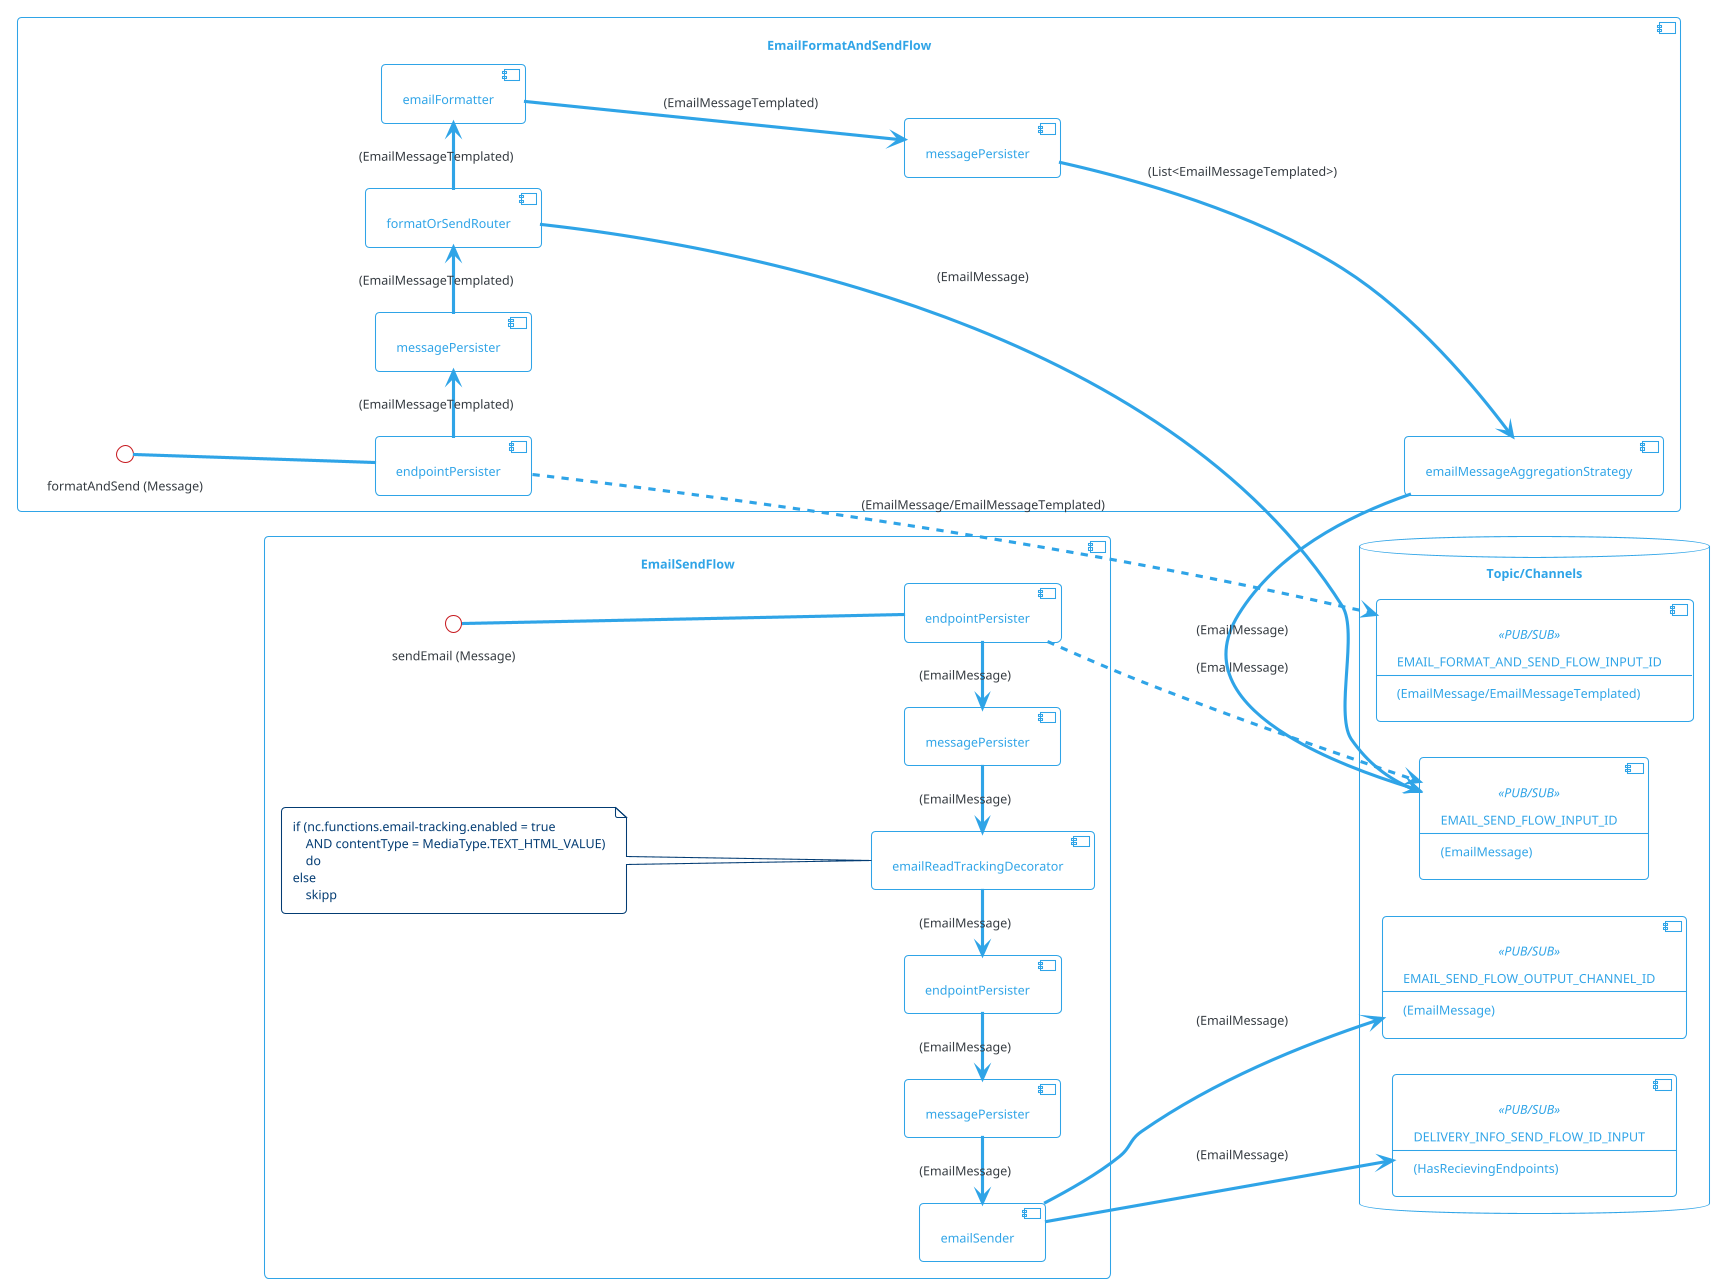 @startuml

!theme cerulean-outline

left to right direction

skinparam backgroundcolor White
skinparam component {
    backgroundColor<<user defined>> LightGray
}
/'
database "PostgreSQL" {
    [nc_message]
    [nc_endpoint]
}
'/

database "Topic/Channels" {
    component EMAIL_FORMAT_AND_SEND_FLOW_INPUT_ID<<PUB/SUB>>[
        EMAIL_FORMAT_AND_SEND_FLOW_INPUT_ID
        --
        (EmailMessage/EmailMessageTemplated)
    ]

    component EMAIL_SEND_FLOW_INPUT_ID<<PUB/SUB>>[
        EMAIL_SEND_FLOW_INPUT_ID
        --
        (EmailMessage)
    ]

    component EMAIL_SEND_FLOW_OUTPUT_CHANNEL_ID<<PUB/SUB>>[
        EMAIL_SEND_FLOW_OUTPUT_CHANNEL_ID
        --
        (EmailMessage)
    ]

    component DELIVERY_INFO_SEND_FLOW_ID_INPUT<<PUB/SUB>>  [
        DELIVERY_INFO_SEND_FLOW_ID_INPUT
        --
        (HasRecievingEndpoints)
    ]

}

component "EmailSendFlow" {
    [endpointPersister] as endpointPersister1
    [messagePersister] as messagePersister1
    [emailReadTrackingDecorator]
    [endpointPersister] as endpointPersister2
    [messagePersister] as messagePersister2
    [emailSender]

    endpointPersister1 -l-> messagePersister1: (EmailMessage)
    messagePersister1 -l-> emailReadTrackingDecorator: (EmailMessage)
    emailReadTrackingDecorator -l-> endpointPersister2: (EmailMessage)
    endpointPersister2 -l-> messagePersister2: (EmailMessage)
    messagePersister2 -l-> emailSender: (EmailMessage)

 '   messagePersister --> nc_message: (EmailMessage)
'  endpointPersister --> nc_endpoint: (List<RecievingEndpoint>)

    endpointPersister1 ..> EMAIL_SEND_FLOW_INPUT_ID : (EmailMessage) 
    emailSender --> EMAIL_SEND_FLOW_OUTPUT_CHANNEL_ID : (EmailMessage) 

    emailSender --> DELIVERY_INFO_SEND_FLOW_ID_INPUT : (EmailMessage) 

    note left of emailReadTrackingDecorator 
        if (nc.functions.email-tracking.enabled = true 
            AND contentType = MediaType.TEXT_HTML_VALUE)
            do
        else
            skipp        
    end note  

    
    interface "sendEmail (Message)" as sendEmail        
        endpointPersister1 -u- sendEmail
}



component "EmailFormatAndSendFlow" {
    [endpointPersister] as endpointPersister3
    [messagePersister] as messagePersister3
    [formatOrSendRouter]
    [emailFormatter]
    [messagePersister] as messagePersister4
    [emailMessageAggregationStrategy]

    emailFormatter --> messagePersister4: (EmailMessageTemplated)
    messagePersister4 --> emailMessageAggregationStrategy: (List<EmailMessageTemplated>)

    endpointPersister3 .> EMAIL_FORMAT_AND_SEND_FLOW_INPUT_ID : (EmailMessage/EmailMessageTemplated) 



    endpointPersister3 -> messagePersister3 : (EmailMessageTemplated)
    messagePersister3 -> formatOrSendRouter : (EmailMessageTemplated)
    formatOrSendRouter -> emailFormatter : (EmailMessageTemplated)
    formatOrSendRouter -> EMAIL_SEND_FLOW_INPUT_ID : (EmailMessage)

    emailMessageAggregationStrategy -> EMAIL_SEND_FLOW_INPUT_ID : (EmailMessage) 

    interface "formatAndSend (Message)" as formatAndSend        
        endpointPersister3 -u- formatAndSend
        
}







@enduml